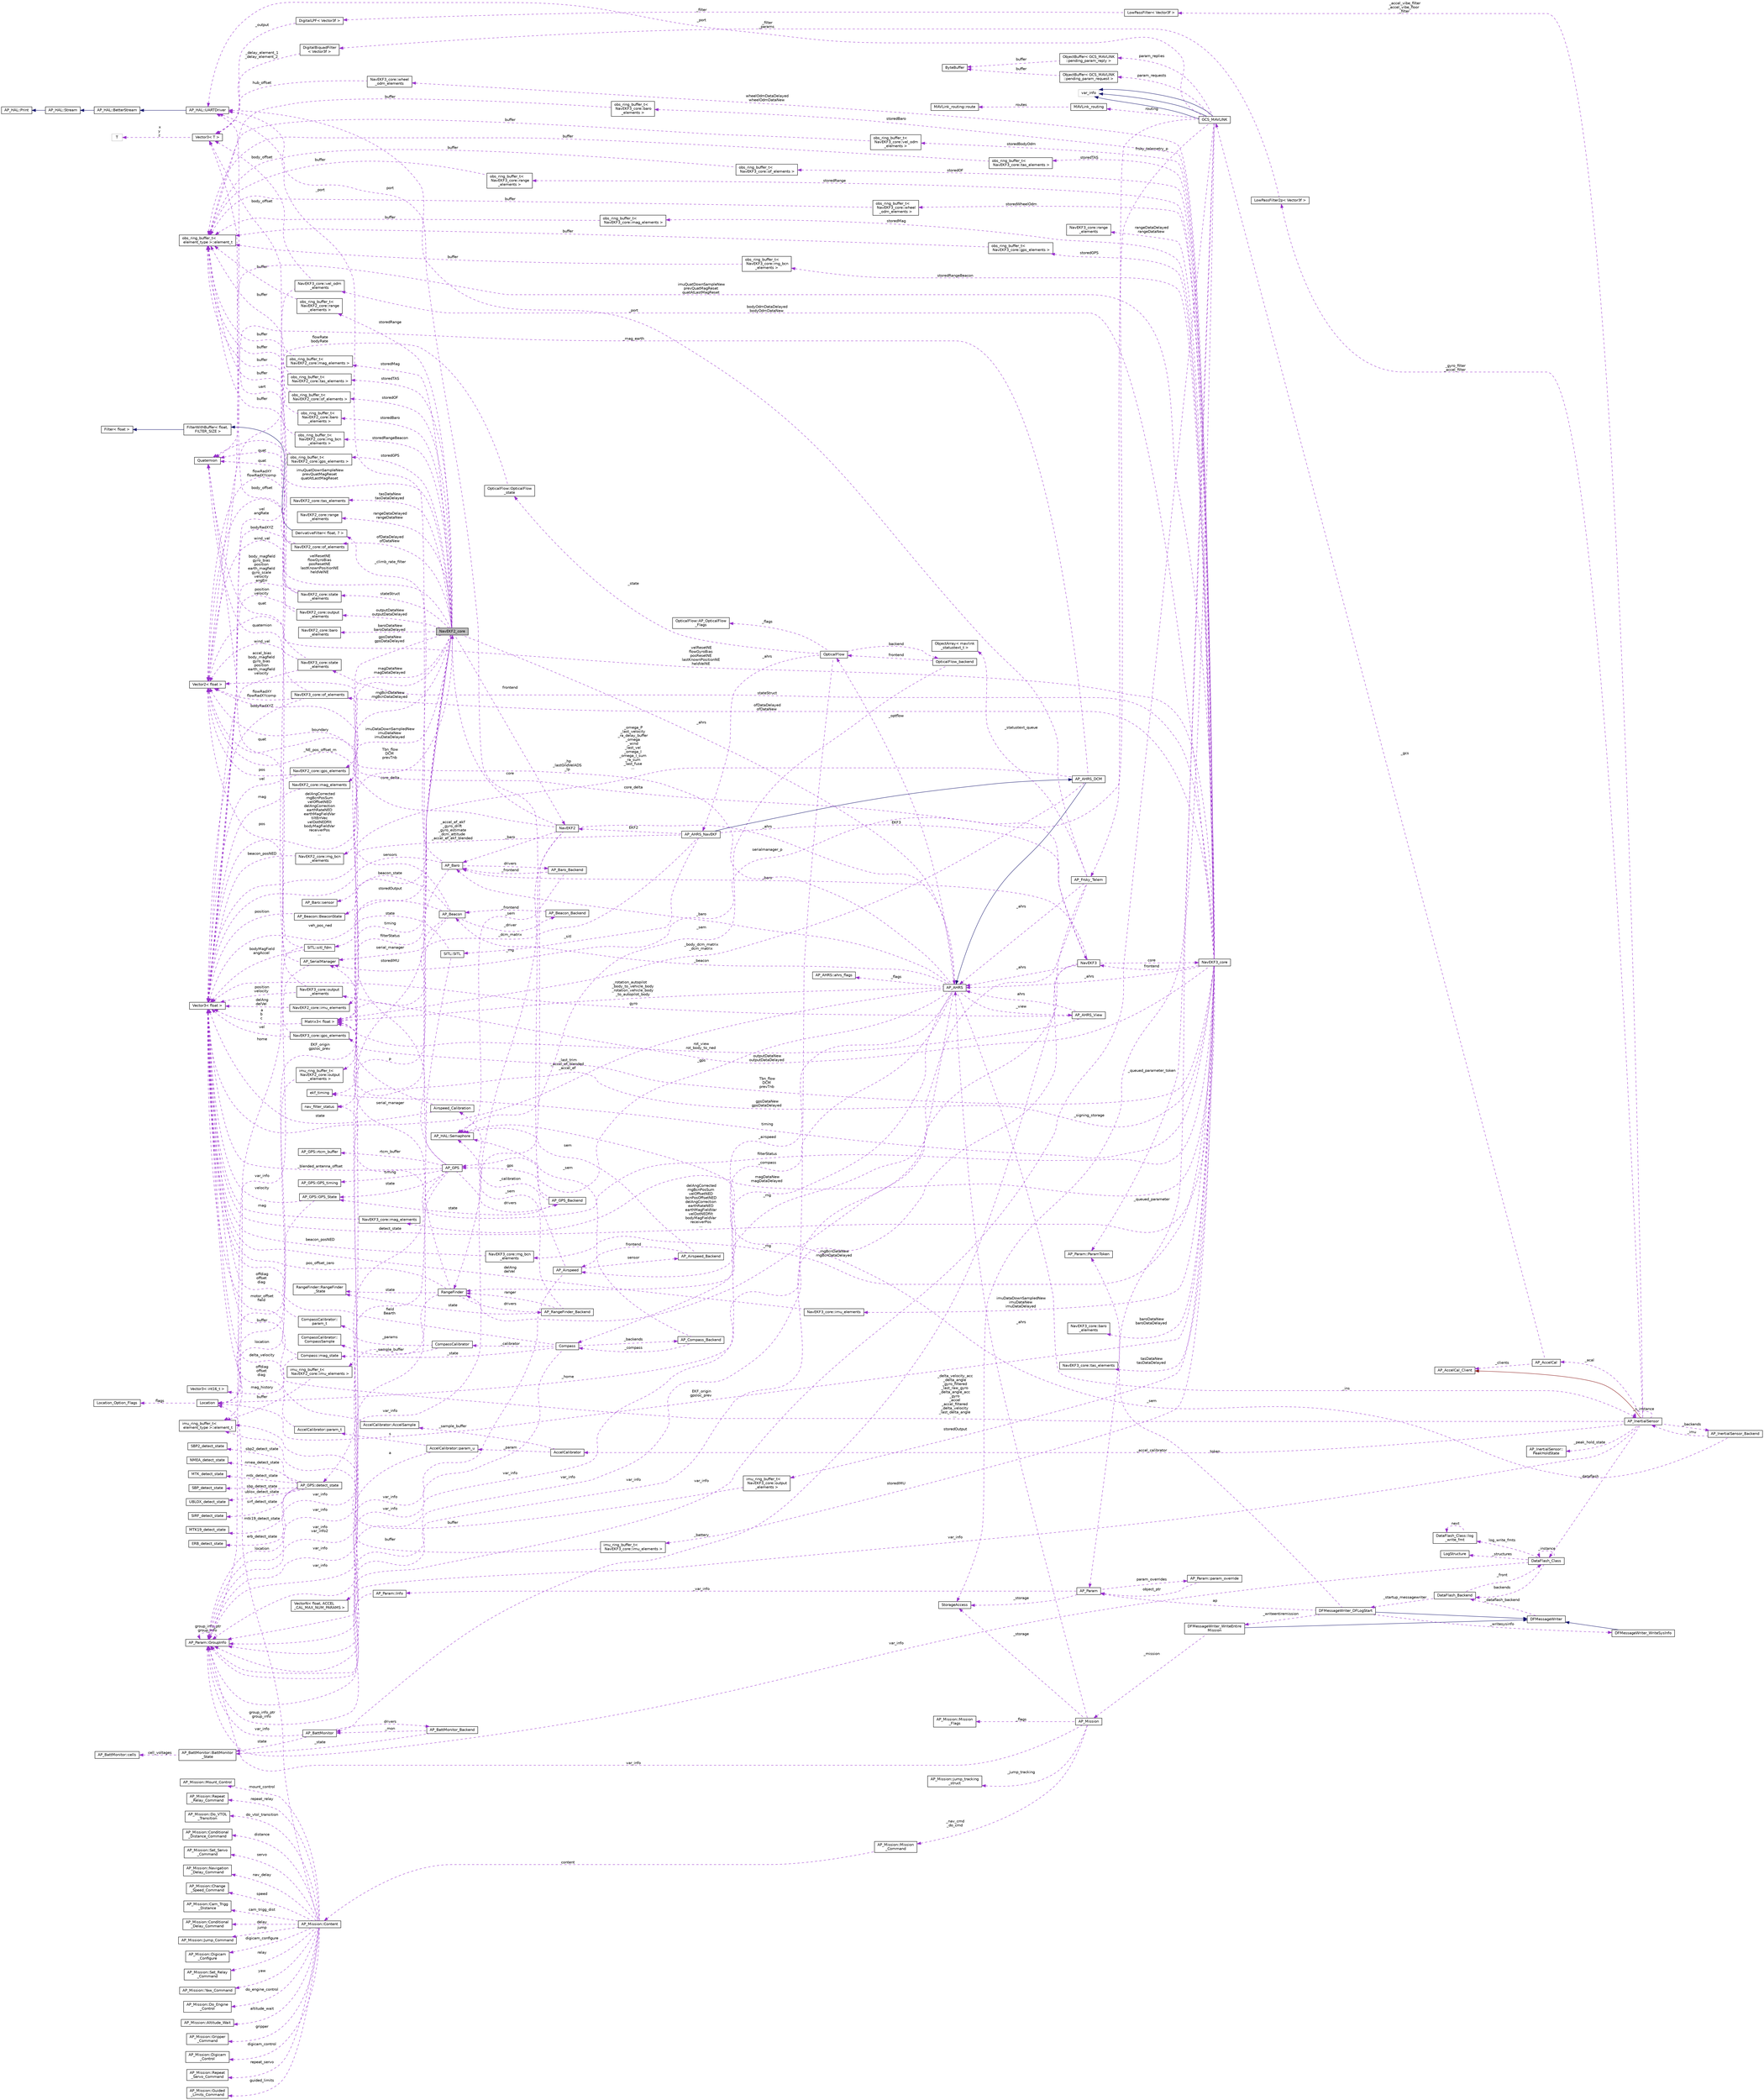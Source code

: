 digraph "NavEKF2_core"
{
 // INTERACTIVE_SVG=YES
  edge [fontname="Helvetica",fontsize="10",labelfontname="Helvetica",labelfontsize="10"];
  node [fontname="Helvetica",fontsize="10",shape=record];
  rankdir="LR";
  Node1 [label="NavEKF2_core",height=0.2,width=0.4,color="black", fillcolor="grey75", style="filled", fontcolor="black"];
  Node2 -> Node1 [dir="back",color="darkorchid3",fontsize="10",style="dashed",label=" magDataNew\nmagDataDelayed" ,fontname="Helvetica"];
  Node2 [label="NavEKF2_core::mag_elements",height=0.2,width=0.4,color="black", fillcolor="white", style="filled",URL="$structNavEKF2__core_1_1mag__elements.html"];
  Node3 -> Node2 [dir="back",color="darkorchid3",fontsize="10",style="dashed",label=" mag" ,fontname="Helvetica"];
  Node3 [label="Vector3\< float \>",height=0.2,width=0.4,color="black", fillcolor="white", style="filled",URL="$classVector3.html"];
  Node4 -> Node1 [dir="back",color="darkorchid3",fontsize="10",style="dashed",label=" Tbn_flow\nDCM\nprevTnb" ,fontname="Helvetica"];
  Node4 [label="Matrix3\< float \>",height=0.2,width=0.4,color="black", fillcolor="white", style="filled",URL="$classMatrix3.html"];
  Node3 -> Node4 [dir="back",color="darkorchid3",fontsize="10",style="dashed",label=" a\nb\nc" ,fontname="Helvetica"];
  Node5 -> Node1 [dir="back",color="darkorchid3",fontsize="10",style="dashed",label=" frontend" ,fontname="Helvetica"];
  Node5 [label="NavEKF2",height=0.2,width=0.4,color="black", fillcolor="white", style="filled",URL="$classNavEKF2.html"];
  Node6 -> Node5 [dir="back",color="darkorchid3",fontsize="10",style="dashed",label=" _baro" ,fontname="Helvetica"];
  Node6 [label="AP_Baro",height=0.2,width=0.4,color="black", fillcolor="white", style="filled",URL="$classAP__Baro.html"];
  Node7 -> Node6 [dir="back",color="darkorchid3",fontsize="10",style="dashed",label=" sensors" ,fontname="Helvetica"];
  Node7 [label="AP_Baro::sensor",height=0.2,width=0.4,color="black", fillcolor="white", style="filled",URL="$structAP__Baro_1_1sensor.html"];
  Node8 -> Node6 [dir="back",color="darkorchid3",fontsize="10",style="dashed",label=" _climb_rate_filter" ,fontname="Helvetica"];
  Node8 [label="DerivativeFilter\< float, 7 \>",height=0.2,width=0.4,color="black", fillcolor="white", style="filled",URL="$classDerivativeFilter.html"];
  Node9 -> Node8 [dir="back",color="midnightblue",fontsize="10",style="solid",fontname="Helvetica"];
  Node9 [label="FilterWithBuffer\< float,\l FILTER_SIZE \>",height=0.2,width=0.4,color="black", fillcolor="white", style="filled",URL="$classFilterWithBuffer.html"];
  Node10 -> Node9 [dir="back",color="midnightblue",fontsize="10",style="solid",fontname="Helvetica"];
  Node10 [label="Filter\< float \>",height=0.2,width=0.4,color="black", fillcolor="white", style="filled",URL="$classFilter.html"];
  Node11 -> Node6 [dir="back",color="darkorchid3",fontsize="10",style="dashed",label=" var_info" ,fontname="Helvetica"];
  Node11 [label="AP_Param::GroupInfo",height=0.2,width=0.4,color="black", fillcolor="white", style="filled",URL="$structAP__Param_1_1GroupInfo.html"];
  Node11 -> Node11 [dir="back",color="darkorchid3",fontsize="10",style="dashed",label=" group_info_ptr\ngroup_info" ,fontname="Helvetica"];
  Node12 -> Node6 [dir="back",color="darkorchid3",fontsize="10",style="dashed",label=" drivers" ,fontname="Helvetica"];
  Node12 [label="AP_Baro_Backend",height=0.2,width=0.4,color="black", fillcolor="white", style="filled",URL="$classAP__Baro__Backend.html"];
  Node6 -> Node12 [dir="back",color="darkorchid3",fontsize="10",style="dashed",label=" _frontend" ,fontname="Helvetica"];
  Node13 -> Node12 [dir="back",color="darkorchid3",fontsize="10",style="dashed",label=" _sem" ,fontname="Helvetica"];
  Node13 [label="AP_HAL::Semaphore",height=0.2,width=0.4,color="black", fillcolor="white", style="filled",URL="$classAP__HAL_1_1Semaphore.html"];
  Node11 -> Node5 [dir="back",color="darkorchid3",fontsize="10",style="dashed",label=" var_info" ,fontname="Helvetica"];
  Node14 -> Node5 [dir="back",color="darkorchid3",fontsize="10",style="dashed",label=" core_delta" ,fontname="Helvetica"];
  Node14 [label="Vector2\< float \>",height=0.2,width=0.4,color="black", fillcolor="white", style="filled",URL="$structVector2.html"];
  Node15 -> Node5 [dir="back",color="darkorchid3",fontsize="10",style="dashed",label=" _rng" ,fontname="Helvetica"];
  Node15 [label="RangeFinder",height=0.2,width=0.4,color="black", fillcolor="white", style="filled",URL="$classRangeFinder.html"];
  Node16 -> Node15 [dir="back",color="darkorchid3",fontsize="10",style="dashed",label=" serial_manager" ,fontname="Helvetica"];
  Node16 [label="AP_SerialManager",height=0.2,width=0.4,color="black", fillcolor="white", style="filled",URL="$classAP__SerialManager.html"];
  Node17 -> Node16 [dir="back",color="darkorchid3",fontsize="10",style="dashed",label=" uart" ,fontname="Helvetica"];
  Node17 [label="AP_HAL::UARTDriver",height=0.2,width=0.4,color="black", fillcolor="white", style="filled",URL="$classAP__HAL_1_1UARTDriver.html"];
  Node18 -> Node17 [dir="back",color="midnightblue",fontsize="10",style="solid",fontname="Helvetica"];
  Node18 [label="AP_HAL::BetterStream",height=0.2,width=0.4,color="black", fillcolor="white", style="filled",URL="$classAP__HAL_1_1BetterStream.html"];
  Node19 -> Node18 [dir="back",color="midnightblue",fontsize="10",style="solid",fontname="Helvetica"];
  Node19 [label="AP_HAL::Stream",height=0.2,width=0.4,color="black", fillcolor="white", style="filled",URL="$classAP__HAL_1_1Stream.html"];
  Node20 -> Node19 [dir="back",color="midnightblue",fontsize="10",style="solid",fontname="Helvetica"];
  Node20 [label="AP_HAL::Print",height=0.2,width=0.4,color="black", fillcolor="white", style="filled",URL="$classAP__HAL_1_1Print.html"];
  Node11 -> Node16 [dir="back",color="darkorchid3",fontsize="10",style="dashed",label=" var_info" ,fontname="Helvetica"];
  Node21 -> Node15 [dir="back",color="darkorchid3",fontsize="10",style="dashed",label=" state" ,fontname="Helvetica"];
  Node21 [label="RangeFinder::RangeFinder\l_State",height=0.2,width=0.4,color="black", fillcolor="white", style="filled",URL="$structRangeFinder_1_1RangeFinder__State.html"];
  Node11 -> Node15 [dir="back",color="darkorchid3",fontsize="10",style="dashed",label=" var_info" ,fontname="Helvetica"];
  Node3 -> Node15 [dir="back",color="darkorchid3",fontsize="10",style="dashed",label=" pos_offset_zero" ,fontname="Helvetica"];
  Node22 -> Node15 [dir="back",color="darkorchid3",fontsize="10",style="dashed",label=" drivers" ,fontname="Helvetica"];
  Node22 [label="AP_RangeFinder_Backend",height=0.2,width=0.4,color="black", fillcolor="white", style="filled",URL="$classAP__RangeFinder__Backend.html"];
  Node21 -> Node22 [dir="back",color="darkorchid3",fontsize="10",style="dashed",label=" state" ,fontname="Helvetica"];
  Node13 -> Node22 [dir="back",color="darkorchid3",fontsize="10",style="dashed",label=" _sem" ,fontname="Helvetica"];
  Node15 -> Node22 [dir="back",color="darkorchid3",fontsize="10",style="dashed",label=" ranger" ,fontname="Helvetica"];
  Node23 -> Node5 [dir="back",color="darkorchid3",fontsize="10",style="dashed",label=" _ahrs" ,fontname="Helvetica"];
  Node23 [label="AP_AHRS",height=0.2,width=0.4,color="black", fillcolor="white", style="filled",URL="$classAP__AHRS.html"];
  Node4 -> Node23 [dir="back",color="darkorchid3",fontsize="10",style="dashed",label=" _rotation_autopilot\l_body_to_vehicle_body\n_rotation_vehicle_body\l_to_autopilot_body" ,fontname="Helvetica"];
  Node24 -> Node23 [dir="back",color="darkorchid3",fontsize="10",style="dashed",label=" _flags" ,fontname="Helvetica"];
  Node24 [label="AP_AHRS::ahrs_flags",height=0.2,width=0.4,color="black", fillcolor="white", style="filled",URL="$structAP__AHRS_1_1ahrs__flags.html"];
  Node6 -> Node23 [dir="back",color="darkorchid3",fontsize="10",style="dashed",label=" _baro" ,fontname="Helvetica"];
  Node25 -> Node23 [dir="back",color="darkorchid3",fontsize="10",style="dashed",label=" _optflow" ,fontname="Helvetica"];
  Node25 [label="OpticalFlow",height=0.2,width=0.4,color="black", fillcolor="white", style="filled",URL="$classOpticalFlow.html"];
  Node26 -> Node25 [dir="back",color="darkorchid3",fontsize="10",style="dashed",label=" _ahrs" ,fontname="Helvetica"];
  Node26 [label="AP_AHRS_NavEKF",height=0.2,width=0.4,color="black", fillcolor="white", style="filled",URL="$classAP__AHRS__NavEKF.html"];
  Node27 -> Node26 [dir="back",color="midnightblue",fontsize="10",style="solid",fontname="Helvetica"];
  Node27 [label="AP_AHRS_DCM",height=0.2,width=0.4,color="black", fillcolor="white", style="filled",URL="$classAP__AHRS__DCM.html"];
  Node23 -> Node27 [dir="back",color="midnightblue",fontsize="10",style="solid",fontname="Helvetica"];
  Node4 -> Node27 [dir="back",color="darkorchid3",fontsize="10",style="dashed",label=" _body_dcm_matrix\n_dcm_matrix" ,fontname="Helvetica"];
  Node3 -> Node27 [dir="back",color="darkorchid3",fontsize="10",style="dashed",label=" _omega_P\n_last_velocity\n_ra_delay_buffer\n_omega\n_wind\n_last_vel\n_omega_I\n_omega_I_sum\n_ra_sum\n_last_fuse\n..." ,fontname="Helvetica"];
  Node14 -> Node27 [dir="back",color="darkorchid3",fontsize="10",style="dashed",label=" _mag_earth" ,fontname="Helvetica"];
  Node4 -> Node26 [dir="back",color="darkorchid3",fontsize="10",style="dashed",label=" _dcm_matrix" ,fontname="Helvetica"];
  Node5 -> Node26 [dir="back",color="darkorchid3",fontsize="10",style="dashed",label=" EKF2" ,fontname="Helvetica"];
  Node28 -> Node26 [dir="back",color="darkorchid3",fontsize="10",style="dashed",label=" EKF3" ,fontname="Helvetica"];
  Node28 [label="NavEKF3",height=0.2,width=0.4,color="black", fillcolor="white", style="filled",URL="$classNavEKF3.html"];
  Node29 -> Node28 [dir="back",color="darkorchid3",fontsize="10",style="dashed",label=" core" ,fontname="Helvetica"];
  Node29 [label="NavEKF3_core",height=0.2,width=0.4,color="black", fillcolor="white", style="filled",URL="$classNavEKF3__core.html"];
  Node30 -> Node29 [dir="back",color="darkorchid3",fontsize="10",style="dashed",label=" storedMag" ,fontname="Helvetica"];
  Node30 [label="obs_ring_buffer_t\<\l NavEKF3_core::mag_elements \>",height=0.2,width=0.4,color="black", fillcolor="white", style="filled",URL="$classobs__ring__buffer__t.html"];
  Node31 -> Node30 [dir="back",color="darkorchid3",fontsize="10",style="dashed",label=" buffer" ,fontname="Helvetica"];
  Node31 [label="obs_ring_buffer_t\<\l element_type \>::element_t",height=0.2,width=0.4,color="black", fillcolor="white", style="filled",URL="$structobs__ring__buffer__t_1_1element__t.html"];
  Node32 -> Node29 [dir="back",color="darkorchid3",fontsize="10",style="dashed",label=" outputDataNew\noutputDataDelayed" ,fontname="Helvetica"];
  Node32 [label="NavEKF3_core::output\l_elements",height=0.2,width=0.4,color="black", fillcolor="white", style="filled",URL="$structNavEKF3__core_1_1output__elements.html"];
  Node33 -> Node32 [dir="back",color="darkorchid3",fontsize="10",style="dashed",label=" quat" ,fontname="Helvetica"];
  Node33 [label="Quaternion",height=0.2,width=0.4,color="black", fillcolor="white", style="filled",URL="$classQuaternion.html"];
  Node3 -> Node32 [dir="back",color="darkorchid3",fontsize="10",style="dashed",label=" position\nvelocity" ,fontname="Helvetica"];
  Node34 -> Node29 [dir="back",color="darkorchid3",fontsize="10",style="dashed",label=" gpsDataNew\ngpsDataDelayed" ,fontname="Helvetica"];
  Node34 [label="NavEKF3_core::gps_elements",height=0.2,width=0.4,color="black", fillcolor="white", style="filled",URL="$structNavEKF3__core_1_1gps__elements.html"];
  Node3 -> Node34 [dir="back",color="darkorchid3",fontsize="10",style="dashed",label=" vel" ,fontname="Helvetica"];
  Node14 -> Node34 [dir="back",color="darkorchid3",fontsize="10",style="dashed",label=" pos" ,fontname="Helvetica"];
  Node4 -> Node29 [dir="back",color="darkorchid3",fontsize="10",style="dashed",label=" Tbn_flow\nDCM\nprevTnb" ,fontname="Helvetica"];
  Node28 -> Node29 [dir="back",color="darkorchid3",fontsize="10",style="dashed",label=" frontend" ,fontname="Helvetica"];
  Node35 -> Node29 [dir="back",color="darkorchid3",fontsize="10",style="dashed",label=" storedOF" ,fontname="Helvetica"];
  Node35 [label="obs_ring_buffer_t\<\l NavEKF3_core::of_elements \>",height=0.2,width=0.4,color="black", fillcolor="white", style="filled",URL="$classobs__ring__buffer__t.html"];
  Node31 -> Node35 [dir="back",color="darkorchid3",fontsize="10",style="dashed",label=" buffer" ,fontname="Helvetica"];
  Node36 -> Node29 [dir="back",color="darkorchid3",fontsize="10",style="dashed",label=" timing" ,fontname="Helvetica"];
  Node36 [label="ekf_timing",height=0.2,width=0.4,color="black", fillcolor="white", style="filled",URL="$structekf__timing.html"];
  Node37 -> Node29 [dir="back",color="darkorchid3",fontsize="10",style="dashed",label=" wheelOdmDataDelayed\nwheelOdmDataNew" ,fontname="Helvetica"];
  Node37 [label="NavEKF3_core::wheel\l_odm_elements",height=0.2,width=0.4,color="black", fillcolor="white", style="filled",URL="$structNavEKF3__core_1_1wheel__odm__elements.html"];
  Node38 -> Node37 [dir="back",color="darkorchid3",fontsize="10",style="dashed",label=" hub_offset" ,fontname="Helvetica"];
  Node38 [label="Vector3\< T \>",height=0.2,width=0.4,color="black", fillcolor="white", style="filled",URL="$classVector3.html"];
  Node39 -> Node38 [dir="back",color="darkorchid3",fontsize="10",style="dashed",label=" x\ny\nz" ,fontname="Helvetica"];
  Node39 [label="T",height=0.2,width=0.4,color="grey75", fillcolor="white", style="filled"];
  Node40 -> Node29 [dir="back",color="darkorchid3",fontsize="10",style="dashed",label=" bodyOdmDataDelayed\nbodyOdmDataNew" ,fontname="Helvetica"];
  Node40 [label="NavEKF3_core::vel_odm\l_elements",height=0.2,width=0.4,color="black", fillcolor="white", style="filled",URL="$structNavEKF3__core_1_1vel__odm__elements.html"];
  Node3 -> Node40 [dir="back",color="darkorchid3",fontsize="10",style="dashed",label=" vel\nangRate" ,fontname="Helvetica"];
  Node38 -> Node40 [dir="back",color="darkorchid3",fontsize="10",style="dashed",label=" body_offset" ,fontname="Helvetica"];
  Node33 -> Node29 [dir="back",color="darkorchid3",fontsize="10",style="dashed",label=" imuQuatDownSampleNew\nprevQuatMagReset\nquatAtLastMagReset" ,fontname="Helvetica"];
  Node41 -> Node29 [dir="back",color="darkorchid3",fontsize="10",style="dashed",label=" storedWheelOdm" ,fontname="Helvetica"];
  Node41 [label="obs_ring_buffer_t\<\l NavEKF3_core::wheel\l_odm_elements \>",height=0.2,width=0.4,color="black", fillcolor="white", style="filled",URL="$classobs__ring__buffer__t.html"];
  Node31 -> Node41 [dir="back",color="darkorchid3",fontsize="10",style="dashed",label=" buffer" ,fontname="Helvetica"];
  Node3 -> Node29 [dir="back",color="darkorchid3",fontsize="10",style="dashed",label=" delAngCorrected\nrngBcnPosSum\nvelOffsetNED\nbcnPosOffsetNED\ndelAngCorrection\nearthRateNED\nearthMagFieldVar\nvelDotNEDfilt\nbodyMagFieldVar\nreceiverPos\n..." ,fontname="Helvetica"];
  Node42 -> Node29 [dir="back",color="darkorchid3",fontsize="10",style="dashed",label=" filterStatus" ,fontname="Helvetica"];
  Node42 [label="nav_filter_status",height=0.2,width=0.4,color="black", fillcolor="white", style="filled",URL="$unionnav__filter__status.html"];
  Node43 -> Node29 [dir="back",color="darkorchid3",fontsize="10",style="dashed",label=" magDataNew\nmagDataDelayed" ,fontname="Helvetica"];
  Node43 [label="NavEKF3_core::mag_elements",height=0.2,width=0.4,color="black", fillcolor="white", style="filled",URL="$structNavEKF3__core_1_1mag__elements.html"];
  Node3 -> Node43 [dir="back",color="darkorchid3",fontsize="10",style="dashed",label=" mag" ,fontname="Helvetica"];
  Node14 -> Node29 [dir="back",color="darkorchid3",fontsize="10",style="dashed",label=" velResetNE\nflowGyroBias\nposResetNE\nlastKnownPositionNE\nheldVelNE" ,fontname="Helvetica"];
  Node44 -> Node29 [dir="back",color="darkorchid3",fontsize="10",style="dashed",label=" storedGPS" ,fontname="Helvetica"];
  Node44 [label="obs_ring_buffer_t\<\l NavEKF3_core::gps_elements \>",height=0.2,width=0.4,color="black", fillcolor="white", style="filled",URL="$classobs__ring__buffer__t.html"];
  Node31 -> Node44 [dir="back",color="darkorchid3",fontsize="10",style="dashed",label=" buffer" ,fontname="Helvetica"];
  Node45 -> Node29 [dir="back",color="darkorchid3",fontsize="10",style="dashed",label=" stateStruct" ,fontname="Helvetica"];
  Node45 [label="NavEKF3_core::state\l_elements",height=0.2,width=0.4,color="black", fillcolor="white", style="filled",URL="$structNavEKF3__core_1_1state__elements.html"];
  Node33 -> Node45 [dir="back",color="darkorchid3",fontsize="10",style="dashed",label=" quat" ,fontname="Helvetica"];
  Node3 -> Node45 [dir="back",color="darkorchid3",fontsize="10",style="dashed",label=" accel_bias\nbody_magfield\ngyro_bias\nposition\nearth_magfield\nvelocity" ,fontname="Helvetica"];
  Node14 -> Node45 [dir="back",color="darkorchid3",fontsize="10",style="dashed",label=" wind_vel" ,fontname="Helvetica"];
  Node46 -> Node29 [dir="back",color="darkorchid3",fontsize="10",style="dashed",label=" storedRange" ,fontname="Helvetica"];
  Node46 [label="obs_ring_buffer_t\<\l NavEKF3_core::range\l_elements \>",height=0.2,width=0.4,color="black", fillcolor="white", style="filled",URL="$classobs__ring__buffer__t.html"];
  Node31 -> Node46 [dir="back",color="darkorchid3",fontsize="10",style="dashed",label=" buffer" ,fontname="Helvetica"];
  Node47 -> Node29 [dir="back",color="darkorchid3",fontsize="10",style="dashed",label=" rngBcnDataNew\nrngBcnDataDelayed" ,fontname="Helvetica"];
  Node47 [label="NavEKF3_core::rng_bcn\l_elements",height=0.2,width=0.4,color="black", fillcolor="white", style="filled",URL="$structNavEKF3__core_1_1rng__bcn__elements.html"];
  Node3 -> Node47 [dir="back",color="darkorchid3",fontsize="10",style="dashed",label=" beacon_posNED" ,fontname="Helvetica"];
  Node48 -> Node29 [dir="back",color="darkorchid3",fontsize="10",style="dashed",label=" baroDataNew\nbaroDataDelayed" ,fontname="Helvetica"];
  Node48 [label="NavEKF3_core::baro\l_elements",height=0.2,width=0.4,color="black", fillcolor="white", style="filled",URL="$structNavEKF3__core_1_1baro__elements.html"];
  Node23 -> Node29 [dir="back",color="darkorchid3",fontsize="10",style="dashed",label=" _ahrs" ,fontname="Helvetica"];
  Node49 -> Node29 [dir="back",color="darkorchid3",fontsize="10",style="dashed",label=" storedBaro" ,fontname="Helvetica"];
  Node49 [label="obs_ring_buffer_t\<\l NavEKF3_core::baro\l_elements \>",height=0.2,width=0.4,color="black", fillcolor="white", style="filled",URL="$classobs__ring__buffer__t.html"];
  Node31 -> Node49 [dir="back",color="darkorchid3",fontsize="10",style="dashed",label=" buffer" ,fontname="Helvetica"];
  Node50 -> Node29 [dir="back",color="darkorchid3",fontsize="10",style="dashed",label=" EKF_origin\ngpsloc_prev" ,fontname="Helvetica"];
  Node50 [label="Location",height=0.2,width=0.4,color="black", fillcolor="white", style="filled",URL="$structLocation.html"];
  Node51 -> Node50 [dir="back",color="darkorchid3",fontsize="10",style="dashed",label=" flags" ,fontname="Helvetica"];
  Node51 [label="Location_Option_Flags",height=0.2,width=0.4,color="black", fillcolor="white", style="filled",URL="$structLocation__Option__Flags.html"];
  Node52 -> Node29 [dir="back",color="darkorchid3",fontsize="10",style="dashed",label=" tasDataNew\ntasDataDelayed" ,fontname="Helvetica"];
  Node52 [label="NavEKF3_core::tas_elements",height=0.2,width=0.4,color="black", fillcolor="white", style="filled",URL="$structNavEKF3__core_1_1tas__elements.html"];
  Node53 -> Node29 [dir="back",color="darkorchid3",fontsize="10",style="dashed",label=" storedIMU" ,fontname="Helvetica"];
  Node53 [label="imu_ring_buffer_t\<\l NavEKF3_core::imu_elements \>",height=0.2,width=0.4,color="black", fillcolor="white", style="filled",URL="$classimu__ring__buffer__t.html"];
  Node54 -> Node53 [dir="back",color="darkorchid3",fontsize="10",style="dashed",label=" buffer" ,fontname="Helvetica"];
  Node54 [label="imu_ring_buffer_t\<\l element_type \>::element_t",height=0.2,width=0.4,color="black", fillcolor="white", style="filled",URL="$structimu__ring__buffer__t_1_1element__t.html"];
  Node55 -> Node29 [dir="back",color="darkorchid3",fontsize="10",style="dashed",label=" storedRangeBeacon" ,fontname="Helvetica"];
  Node55 [label="obs_ring_buffer_t\<\l NavEKF3_core::rng_bcn\l_elements \>",height=0.2,width=0.4,color="black", fillcolor="white", style="filled",URL="$classobs__ring__buffer__t.html"];
  Node31 -> Node55 [dir="back",color="darkorchid3",fontsize="10",style="dashed",label=" buffer" ,fontname="Helvetica"];
  Node56 -> Node29 [dir="back",color="darkorchid3",fontsize="10",style="dashed",label=" storedBodyOdm" ,fontname="Helvetica"];
  Node56 [label="obs_ring_buffer_t\<\l NavEKF3_core::vel_odm\l_elements \>",height=0.2,width=0.4,color="black", fillcolor="white", style="filled",URL="$classobs__ring__buffer__t.html"];
  Node31 -> Node56 [dir="back",color="darkorchid3",fontsize="10",style="dashed",label=" buffer" ,fontname="Helvetica"];
  Node57 -> Node29 [dir="back",color="darkorchid3",fontsize="10",style="dashed",label=" ofDataDelayed\nofDataNew" ,fontname="Helvetica"];
  Node57 [label="NavEKF3_core::of_elements",height=0.2,width=0.4,color="black", fillcolor="white", style="filled",URL="$structNavEKF3__core_1_1of__elements.html"];
  Node3 -> Node57 [dir="back",color="darkorchid3",fontsize="10",style="dashed",label=" bodyRadXYZ" ,fontname="Helvetica"];
  Node38 -> Node57 [dir="back",color="darkorchid3",fontsize="10",style="dashed",label=" body_offset" ,fontname="Helvetica"];
  Node14 -> Node57 [dir="back",color="darkorchid3",fontsize="10",style="dashed",label=" flowRadXY\nflowRadXYcomp" ,fontname="Helvetica"];
  Node58 -> Node29 [dir="back",color="darkorchid3",fontsize="10",style="dashed",label=" rangeDataDelayed\nrangeDataNew" ,fontname="Helvetica"];
  Node58 [label="NavEKF3_core::range\l_elements",height=0.2,width=0.4,color="black", fillcolor="white", style="filled",URL="$structNavEKF3__core_1_1range__elements.html"];
  Node59 -> Node29 [dir="back",color="darkorchid3",fontsize="10",style="dashed",label=" imuDataDownSampledNew\nimuDataNew\nimuDataDelayed" ,fontname="Helvetica"];
  Node59 [label="NavEKF3_core::imu_elements",height=0.2,width=0.4,color="black", fillcolor="white", style="filled",URL="$structNavEKF3__core_1_1imu__elements.html"];
  Node3 -> Node59 [dir="back",color="darkorchid3",fontsize="10",style="dashed",label=" delAng\ndelVel" ,fontname="Helvetica"];
  Node60 -> Node29 [dir="back",color="darkorchid3",fontsize="10",style="dashed",label=" storedOutput" ,fontname="Helvetica"];
  Node60 [label="imu_ring_buffer_t\<\l NavEKF3_core::output\l_elements \>",height=0.2,width=0.4,color="black", fillcolor="white", style="filled",URL="$classimu__ring__buffer__t.html"];
  Node54 -> Node60 [dir="back",color="darkorchid3",fontsize="10",style="dashed",label=" buffer" ,fontname="Helvetica"];
  Node61 -> Node29 [dir="back",color="darkorchid3",fontsize="10",style="dashed",label=" storedTAS" ,fontname="Helvetica"];
  Node61 [label="obs_ring_buffer_t\<\l NavEKF3_core::tas_elements \>",height=0.2,width=0.4,color="black", fillcolor="white", style="filled",URL="$classobs__ring__buffer__t.html"];
  Node31 -> Node61 [dir="back",color="darkorchid3",fontsize="10",style="dashed",label=" buffer" ,fontname="Helvetica"];
  Node6 -> Node28 [dir="back",color="darkorchid3",fontsize="10",style="dashed",label=" _baro" ,fontname="Helvetica"];
  Node11 -> Node28 [dir="back",color="darkorchid3",fontsize="10",style="dashed",label=" var_info" ,fontname="Helvetica"];
  Node14 -> Node28 [dir="back",color="darkorchid3",fontsize="10",style="dashed",label=" core_delta" ,fontname="Helvetica"];
  Node15 -> Node28 [dir="back",color="darkorchid3",fontsize="10",style="dashed",label=" _rng" ,fontname="Helvetica"];
  Node23 -> Node28 [dir="back",color="darkorchid3",fontsize="10",style="dashed",label=" _ahrs" ,fontname="Helvetica"];
  Node62 -> Node26 [dir="back",color="darkorchid3",fontsize="10",style="dashed",label=" _sitl" ,fontname="Helvetica"];
  Node62 [label="SITL::SITL",height=0.2,width=0.4,color="black", fillcolor="white", style="filled",URL="$classSITL_1_1SITL.html"];
  Node11 -> Node62 [dir="back",color="darkorchid3",fontsize="10",style="dashed",label=" var_info\nvar_info2" ,fontname="Helvetica"];
  Node63 -> Node62 [dir="back",color="darkorchid3",fontsize="10",style="dashed",label=" state" ,fontname="Helvetica"];
  Node63 [label="SITL::sitl_fdm",height=0.2,width=0.4,color="black", fillcolor="white", style="filled",URL="$structSITL_1_1sitl__fdm.html"];
  Node33 -> Node63 [dir="back",color="darkorchid3",fontsize="10",style="dashed",label=" quaternion" ,fontname="Helvetica"];
  Node3 -> Node63 [dir="back",color="darkorchid3",fontsize="10",style="dashed",label=" bodyMagField\nangAccel" ,fontname="Helvetica"];
  Node50 -> Node63 [dir="back",color="darkorchid3",fontsize="10",style="dashed",label=" home" ,fontname="Helvetica"];
  Node3 -> Node26 [dir="back",color="darkorchid3",fontsize="10",style="dashed",label=" _accel_ef_ekf\n_gyro_drift\n_gyro_estimate\n_dcm_attitude\n_accel_ef_ekf_blended" ,fontname="Helvetica"];
  Node11 -> Node25 [dir="back",color="darkorchid3",fontsize="10",style="dashed",label=" var_info" ,fontname="Helvetica"];
  Node64 -> Node25 [dir="back",color="darkorchid3",fontsize="10",style="dashed",label=" _state" ,fontname="Helvetica"];
  Node64 [label="OpticalFlow::OpticalFlow\l_state",height=0.2,width=0.4,color="black", fillcolor="white", style="filled",URL="$structOpticalFlow_1_1OpticalFlow__state.html"];
  Node14 -> Node64 [dir="back",color="darkorchid3",fontsize="10",style="dashed",label=" flowRate\nbodyRate" ,fontname="Helvetica"];
  Node65 -> Node25 [dir="back",color="darkorchid3",fontsize="10",style="dashed",label=" backend" ,fontname="Helvetica"];
  Node65 [label="OpticalFlow_backend",height=0.2,width=0.4,color="black", fillcolor="white", style="filled",URL="$classOpticalFlow__backend.html"];
  Node25 -> Node65 [dir="back",color="darkorchid3",fontsize="10",style="dashed",label=" frontend" ,fontname="Helvetica"];
  Node13 -> Node65 [dir="back",color="darkorchid3",fontsize="10",style="dashed",label=" _sem" ,fontname="Helvetica"];
  Node66 -> Node25 [dir="back",color="darkorchid3",fontsize="10",style="dashed",label=" _flags" ,fontname="Helvetica"];
  Node66 [label="OpticalFlow::AP_OpticalFlow\l_Flags",height=0.2,width=0.4,color="black", fillcolor="white", style="filled",URL="$structOpticalFlow_1_1AP__OpticalFlow__Flags.html"];
  Node11 -> Node23 [dir="back",color="darkorchid3",fontsize="10",style="dashed",label=" var_info" ,fontname="Helvetica"];
  Node67 -> Node23 [dir="back",color="darkorchid3",fontsize="10",style="dashed",label=" _view" ,fontname="Helvetica"];
  Node67 [label="AP_AHRS_View",height=0.2,width=0.4,color="black", fillcolor="white", style="filled",URL="$classAP__AHRS__View.html"];
  Node4 -> Node67 [dir="back",color="darkorchid3",fontsize="10",style="dashed",label=" rot_view\nrot_body_to_ned" ,fontname="Helvetica"];
  Node3 -> Node67 [dir="back",color="darkorchid3",fontsize="10",style="dashed",label=" gyro" ,fontname="Helvetica"];
  Node23 -> Node67 [dir="back",color="darkorchid3",fontsize="10",style="dashed",label=" ahrs" ,fontname="Helvetica"];
  Node3 -> Node23 [dir="back",color="darkorchid3",fontsize="10",style="dashed",label=" _last_trim\n_accel_ef_blended\n_accel_ef" ,fontname="Helvetica"];
  Node68 -> Node23 [dir="back",color="darkorchid3",fontsize="10",style="dashed",label=" _ins" ,fontname="Helvetica"];
  Node68 [label="AP_InertialSensor",height=0.2,width=0.4,color="black", fillcolor="white", style="filled",URL="$classAP__InertialSensor.html"];
  Node69 -> Node68 [dir="back",color="firebrick4",fontsize="10",style="solid",fontname="Helvetica"];
  Node69 [label="AP_AccelCal_Client",height=0.2,width=0.4,color="black", fillcolor="white", style="filled",URL="$classAP__AccelCal__Client.html"];
  Node70 -> Node68 [dir="back",color="darkorchid3",fontsize="10",style="dashed",label=" _peak_hold_state" ,fontname="Helvetica"];
  Node70 [label="AP_InertialSensor::\lPeakHoldState",height=0.2,width=0.4,color="black", fillcolor="white", style="filled",URL="$structAP__InertialSensor_1_1PeakHoldState.html"];
  Node71 -> Node68 [dir="back",color="darkorchid3",fontsize="10",style="dashed",label=" _accel_vibe_filter\n_accel_vibe_floor\l_filter" ,fontname="Helvetica"];
  Node71 [label="LowPassFilter\< Vector3f \>",height=0.2,width=0.4,color="black", fillcolor="white", style="filled",URL="$classLowPassFilter.html"];
  Node72 -> Node71 [dir="back",color="darkorchid3",fontsize="10",style="dashed",label=" _filter" ,fontname="Helvetica"];
  Node72 [label="DigitalLPF\< Vector3f \>",height=0.2,width=0.4,color="black", fillcolor="white", style="filled",URL="$classDigitalLPF.html"];
  Node38 -> Node72 [dir="back",color="darkorchid3",fontsize="10",style="dashed",label=" _output" ,fontname="Helvetica"];
  Node73 -> Node68 [dir="back",color="darkorchid3",fontsize="10",style="dashed",label=" _backends" ,fontname="Helvetica"];
  Node73 [label="AP_InertialSensor_Backend",height=0.2,width=0.4,color="black", fillcolor="white", style="filled",URL="$classAP__InertialSensor__Backend.html"];
  Node13 -> Node73 [dir="back",color="darkorchid3",fontsize="10",style="dashed",label=" _sem" ,fontname="Helvetica"];
  Node68 -> Node73 [dir="back",color="darkorchid3",fontsize="10",style="dashed",label=" _imu" ,fontname="Helvetica"];
  Node74 -> Node68 [dir="back",color="darkorchid3",fontsize="10",style="dashed",label=" _gyro_filter\n_accel_filter" ,fontname="Helvetica"];
  Node74 [label="LowPassFilter2p\< Vector3f \>",height=0.2,width=0.4,color="black", fillcolor="white", style="filled",URL="$classLowPassFilter2p.html"];
  Node75 -> Node74 [dir="back",color="darkorchid3",fontsize="10",style="dashed",label=" _filter\n_params" ,fontname="Helvetica"];
  Node75 [label="DigitalBiquadFilter\l\< Vector3f \>",height=0.2,width=0.4,color="black", fillcolor="white", style="filled",URL="$classDigitalBiquadFilter.html"];
  Node38 -> Node75 [dir="back",color="darkorchid3",fontsize="10",style="dashed",label=" _delay_element_1\n_delay_element_2" ,fontname="Helvetica"];
  Node76 -> Node68 [dir="back",color="darkorchid3",fontsize="10",style="dashed",label=" _accel_calibrator" ,fontname="Helvetica"];
  Node76 [label="AccelCalibrator",height=0.2,width=0.4,color="black", fillcolor="white", style="filled",URL="$classAccelCalibrator.html"];
  Node77 -> Node76 [dir="back",color="darkorchid3",fontsize="10",style="dashed",label=" _param" ,fontname="Helvetica"];
  Node77 [label="AccelCalibrator::param_u",height=0.2,width=0.4,color="black", fillcolor="white", style="filled",URL="$unionAccelCalibrator_1_1param__u.html"];
  Node78 -> Node77 [dir="back",color="darkorchid3",fontsize="10",style="dashed",label=" s" ,fontname="Helvetica"];
  Node78 [label="AccelCalibrator::param_t",height=0.2,width=0.4,color="black", fillcolor="white", style="filled",URL="$structAccelCalibrator_1_1param__t.html"];
  Node3 -> Node78 [dir="back",color="darkorchid3",fontsize="10",style="dashed",label=" offdiag\noffset\ndiag" ,fontname="Helvetica"];
  Node79 -> Node77 [dir="back",color="darkorchid3",fontsize="10",style="dashed",label=" a" ,fontname="Helvetica"];
  Node79 [label="VectorN\< float, ACCEL\l_CAL_MAX_NUM_PARAMS \>",height=0.2,width=0.4,color="black", fillcolor="white", style="filled",URL="$classVectorN.html"];
  Node80 -> Node76 [dir="back",color="darkorchid3",fontsize="10",style="dashed",label=" _sample_buffer" ,fontname="Helvetica"];
  Node80 [label="AccelCalibrator::AccelSample",height=0.2,width=0.4,color="black", fillcolor="white", style="filled",URL="$structAccelCalibrator_1_1AccelSample.html"];
  Node3 -> Node80 [dir="back",color="darkorchid3",fontsize="10",style="dashed",label=" delta_velocity" ,fontname="Helvetica"];
  Node81 -> Node68 [dir="back",color="darkorchid3",fontsize="10",style="dashed",label=" _dataflash" ,fontname="Helvetica"];
  Node81 [label="DataFlash_Class",height=0.2,width=0.4,color="black", fillcolor="white", style="filled",URL="$classDataFlash__Class.html"];
  Node82 -> Node81 [dir="back",color="darkorchid3",fontsize="10",style="dashed",label=" log_write_fmts" ,fontname="Helvetica"];
  Node82 [label="DataFlash_Class::log\l_write_fmt",height=0.2,width=0.4,color="black", fillcolor="white", style="filled",URL="$structDataFlash__Class_1_1log__write__fmt.html"];
  Node82 -> Node82 [dir="back",color="darkorchid3",fontsize="10",style="dashed",label=" next" ,fontname="Helvetica"];
  Node83 -> Node81 [dir="back",color="darkorchid3",fontsize="10",style="dashed",label=" _structures" ,fontname="Helvetica"];
  Node83 [label="LogStructure",height=0.2,width=0.4,color="black", fillcolor="white", style="filled",URL="$structLogStructure.html"];
  Node81 -> Node81 [dir="back",color="darkorchid3",fontsize="10",style="dashed",label=" _instance" ,fontname="Helvetica"];
  Node84 -> Node81 [dir="back",color="darkorchid3",fontsize="10",style="dashed",label=" backends" ,fontname="Helvetica"];
  Node84 [label="DataFlash_Backend",height=0.2,width=0.4,color="black", fillcolor="white", style="filled",URL="$classDataFlash__Backend.html"];
  Node81 -> Node84 [dir="back",color="darkorchid3",fontsize="10",style="dashed",label=" _front" ,fontname="Helvetica"];
  Node85 -> Node84 [dir="back",color="darkorchid3",fontsize="10",style="dashed",label=" _startup_messagewriter" ,fontname="Helvetica"];
  Node85 [label="DFMessageWriter_DFLogStart",height=0.2,width=0.4,color="black", fillcolor="white", style="filled",URL="$classDFMessageWriter__DFLogStart.html"];
  Node86 -> Node85 [dir="back",color="midnightblue",fontsize="10",style="solid",fontname="Helvetica"];
  Node86 [label="DFMessageWriter",height=0.2,width=0.4,color="black", fillcolor="white", style="filled",URL="$classDFMessageWriter.html"];
  Node84 -> Node86 [dir="back",color="darkorchid3",fontsize="10",style="dashed",label=" _dataflash_backend" ,fontname="Helvetica"];
  Node87 -> Node85 [dir="back",color="darkorchid3",fontsize="10",style="dashed",label=" _writeentiremission" ,fontname="Helvetica"];
  Node87 [label="DFMessageWriter_WriteEntire\lMission",height=0.2,width=0.4,color="black", fillcolor="white", style="filled",URL="$classDFMessageWriter__WriteEntireMission.html"];
  Node86 -> Node87 [dir="back",color="midnightblue",fontsize="10",style="solid",fontname="Helvetica"];
  Node88 -> Node87 [dir="back",color="darkorchid3",fontsize="10",style="dashed",label=" _mission" ,fontname="Helvetica"];
  Node88 [label="AP_Mission",height=0.2,width=0.4,color="black", fillcolor="white", style="filled",URL="$classAP__Mission.html",tooltip="Object managing Mission. "];
  Node89 -> Node88 [dir="back",color="darkorchid3",fontsize="10",style="dashed",label=" _storage" ,fontname="Helvetica"];
  Node89 [label="StorageAccess",height=0.2,width=0.4,color="black", fillcolor="white", style="filled",URL="$classStorageAccess.html"];
  Node90 -> Node88 [dir="back",color="darkorchid3",fontsize="10",style="dashed",label=" _nav_cmd\n_do_cmd" ,fontname="Helvetica"];
  Node90 [label="AP_Mission::Mission\l_Command",height=0.2,width=0.4,color="black", fillcolor="white", style="filled",URL="$structAP__Mission_1_1Mission__Command.html"];
  Node91 -> Node90 [dir="back",color="darkorchid3",fontsize="10",style="dashed",label=" content" ,fontname="Helvetica"];
  Node91 [label="AP_Mission::Content",height=0.2,width=0.4,color="black", fillcolor="white", style="filled",URL="$unionAP__Mission_1_1Content.html"];
  Node92 -> Node91 [dir="back",color="darkorchid3",fontsize="10",style="dashed",label=" guided_limits" ,fontname="Helvetica"];
  Node92 [label="AP_Mission::Guided\l_Limits_Command",height=0.2,width=0.4,color="black", fillcolor="white", style="filled",URL="$structAP__Mission_1_1Guided__Limits__Command.html"];
  Node93 -> Node91 [dir="back",color="darkorchid3",fontsize="10",style="dashed",label=" mount_control" ,fontname="Helvetica"];
  Node93 [label="AP_Mission::Mount_Control",height=0.2,width=0.4,color="black", fillcolor="white", style="filled",URL="$structAP__Mission_1_1Mount__Control.html"];
  Node94 -> Node91 [dir="back",color="darkorchid3",fontsize="10",style="dashed",label=" repeat_relay" ,fontname="Helvetica"];
  Node94 [label="AP_Mission::Repeat\l_Relay_Command",height=0.2,width=0.4,color="black", fillcolor="white", style="filled",URL="$structAP__Mission_1_1Repeat__Relay__Command.html"];
  Node95 -> Node91 [dir="back",color="darkorchid3",fontsize="10",style="dashed",label=" do_vtol_transition" ,fontname="Helvetica"];
  Node95 [label="AP_Mission::Do_VTOL\l_Transition",height=0.2,width=0.4,color="black", fillcolor="white", style="filled",URL="$structAP__Mission_1_1Do__VTOL__Transition.html"];
  Node96 -> Node91 [dir="back",color="darkorchid3",fontsize="10",style="dashed",label=" distance" ,fontname="Helvetica"];
  Node96 [label="AP_Mission::Conditional\l_Distance_Command",height=0.2,width=0.4,color="black", fillcolor="white", style="filled",URL="$structAP__Mission_1_1Conditional__Distance__Command.html"];
  Node97 -> Node91 [dir="back",color="darkorchid3",fontsize="10",style="dashed",label=" servo" ,fontname="Helvetica"];
  Node97 [label="AP_Mission::Set_Servo\l_Command",height=0.2,width=0.4,color="black", fillcolor="white", style="filled",URL="$structAP__Mission_1_1Set__Servo__Command.html"];
  Node98 -> Node91 [dir="back",color="darkorchid3",fontsize="10",style="dashed",label=" nav_delay" ,fontname="Helvetica"];
  Node98 [label="AP_Mission::Navigation\l_Delay_Command",height=0.2,width=0.4,color="black", fillcolor="white", style="filled",URL="$structAP__Mission_1_1Navigation__Delay__Command.html"];
  Node99 -> Node91 [dir="back",color="darkorchid3",fontsize="10",style="dashed",label=" speed" ,fontname="Helvetica"];
  Node99 [label="AP_Mission::Change\l_Speed_Command",height=0.2,width=0.4,color="black", fillcolor="white", style="filled",URL="$structAP__Mission_1_1Change__Speed__Command.html"];
  Node100 -> Node91 [dir="back",color="darkorchid3",fontsize="10",style="dashed",label=" cam_trigg_dist" ,fontname="Helvetica"];
  Node100 [label="AP_Mission::Cam_Trigg\l_Distance",height=0.2,width=0.4,color="black", fillcolor="white", style="filled",URL="$structAP__Mission_1_1Cam__Trigg__Distance.html"];
  Node101 -> Node91 [dir="back",color="darkorchid3",fontsize="10",style="dashed",label=" delay" ,fontname="Helvetica"];
  Node101 [label="AP_Mission::Conditional\l_Delay_Command",height=0.2,width=0.4,color="black", fillcolor="white", style="filled",URL="$structAP__Mission_1_1Conditional__Delay__Command.html"];
  Node102 -> Node91 [dir="back",color="darkorchid3",fontsize="10",style="dashed",label=" jump" ,fontname="Helvetica"];
  Node102 [label="AP_Mission::Jump_Command",height=0.2,width=0.4,color="black", fillcolor="white", style="filled",URL="$structAP__Mission_1_1Jump__Command.html"];
  Node50 -> Node91 [dir="back",color="darkorchid3",fontsize="10",style="dashed",label=" location" ,fontname="Helvetica"];
  Node103 -> Node91 [dir="back",color="darkorchid3",fontsize="10",style="dashed",label=" digicam_configure" ,fontname="Helvetica"];
  Node103 [label="AP_Mission::Digicam\l_Configure",height=0.2,width=0.4,color="black", fillcolor="white", style="filled",URL="$structAP__Mission_1_1Digicam__Configure.html"];
  Node104 -> Node91 [dir="back",color="darkorchid3",fontsize="10",style="dashed",label=" relay" ,fontname="Helvetica"];
  Node104 [label="AP_Mission::Set_Relay\l_Command",height=0.2,width=0.4,color="black", fillcolor="white", style="filled",URL="$structAP__Mission_1_1Set__Relay__Command.html"];
  Node105 -> Node91 [dir="back",color="darkorchid3",fontsize="10",style="dashed",label=" yaw" ,fontname="Helvetica"];
  Node105 [label="AP_Mission::Yaw_Command",height=0.2,width=0.4,color="black", fillcolor="white", style="filled",URL="$structAP__Mission_1_1Yaw__Command.html"];
  Node106 -> Node91 [dir="back",color="darkorchid3",fontsize="10",style="dashed",label=" do_engine_control" ,fontname="Helvetica"];
  Node106 [label="AP_Mission::Do_Engine\l_Control",height=0.2,width=0.4,color="black", fillcolor="white", style="filled",URL="$structAP__Mission_1_1Do__Engine__Control.html"];
  Node107 -> Node91 [dir="back",color="darkorchid3",fontsize="10",style="dashed",label=" altitude_wait" ,fontname="Helvetica"];
  Node107 [label="AP_Mission::Altitude_Wait",height=0.2,width=0.4,color="black", fillcolor="white", style="filled",URL="$structAP__Mission_1_1Altitude__Wait.html"];
  Node108 -> Node91 [dir="back",color="darkorchid3",fontsize="10",style="dashed",label=" gripper" ,fontname="Helvetica"];
  Node108 [label="AP_Mission::Gripper\l_Command",height=0.2,width=0.4,color="black", fillcolor="white", style="filled",URL="$structAP__Mission_1_1Gripper__Command.html"];
  Node109 -> Node91 [dir="back",color="darkorchid3",fontsize="10",style="dashed",label=" digicam_control" ,fontname="Helvetica"];
  Node109 [label="AP_Mission::Digicam\l_Control",height=0.2,width=0.4,color="black", fillcolor="white", style="filled",URL="$structAP__Mission_1_1Digicam__Control.html"];
  Node110 -> Node91 [dir="back",color="darkorchid3",fontsize="10",style="dashed",label=" repeat_servo" ,fontname="Helvetica"];
  Node110 [label="AP_Mission::Repeat\l_Servo_Command",height=0.2,width=0.4,color="black", fillcolor="white", style="filled",URL="$structAP__Mission_1_1Repeat__Servo__Command.html"];
  Node11 -> Node88 [dir="back",color="darkorchid3",fontsize="10",style="dashed",label=" var_info" ,fontname="Helvetica"];
  Node111 -> Node88 [dir="back",color="darkorchid3",fontsize="10",style="dashed",label=" _flags" ,fontname="Helvetica"];
  Node111 [label="AP_Mission::Mission\l_Flags",height=0.2,width=0.4,color="black", fillcolor="white", style="filled",URL="$structAP__Mission_1_1Mission__Flags.html"];
  Node23 -> Node88 [dir="back",color="darkorchid3",fontsize="10",style="dashed",label=" _ahrs" ,fontname="Helvetica"];
  Node112 -> Node88 [dir="back",color="darkorchid3",fontsize="10",style="dashed",label=" _jump_tracking" ,fontname="Helvetica"];
  Node112 [label="AP_Mission::jump_tracking\l_struct",height=0.2,width=0.4,color="black", fillcolor="white", style="filled",URL="$structAP__Mission_1_1jump__tracking__struct.html"];
  Node113 -> Node85 [dir="back",color="darkorchid3",fontsize="10",style="dashed",label=" _writesysinfo" ,fontname="Helvetica"];
  Node113 [label="DFMessageWriter_WriteSysInfo",height=0.2,width=0.4,color="black", fillcolor="white", style="filled",URL="$classDFMessageWriter__WriteSysInfo.html"];
  Node86 -> Node113 [dir="back",color="midnightblue",fontsize="10",style="solid",fontname="Helvetica"];
  Node114 -> Node85 [dir="back",color="darkorchid3",fontsize="10",style="dashed",label=" token" ,fontname="Helvetica"];
  Node114 [label="AP_Param::ParamToken",height=0.2,width=0.4,color="black", fillcolor="white", style="filled",URL="$structAP__Param_1_1ParamToken.html"];
  Node115 -> Node85 [dir="back",color="darkorchid3",fontsize="10",style="dashed",label=" ap" ,fontname="Helvetica"];
  Node115 [label="AP_Param",height=0.2,width=0.4,color="black", fillcolor="white", style="filled",URL="$classAP__Param.html"];
  Node89 -> Node115 [dir="back",color="darkorchid3",fontsize="10",style="dashed",label=" _storage" ,fontname="Helvetica"];
  Node116 -> Node115 [dir="back",color="darkorchid3",fontsize="10",style="dashed",label=" _var_info" ,fontname="Helvetica"];
  Node116 [label="AP_Param::Info",height=0.2,width=0.4,color="black", fillcolor="white", style="filled",URL="$structAP__Param_1_1Info.html"];
  Node11 -> Node116 [dir="back",color="darkorchid3",fontsize="10",style="dashed",label=" group_info_ptr\ngroup_info" ,fontname="Helvetica"];
  Node117 -> Node115 [dir="back",color="darkorchid3",fontsize="10",style="dashed",label=" param_overrides" ,fontname="Helvetica"];
  Node117 [label="AP_Param::param_override",height=0.2,width=0.4,color="black", fillcolor="white", style="filled",URL="$structAP__Param_1_1param__override.html"];
  Node115 -> Node117 [dir="back",color="darkorchid3",fontsize="10",style="dashed",label=" object_ptr" ,fontname="Helvetica"];
  Node11 -> Node81 [dir="back",color="darkorchid3",fontsize="10",style="dashed",label=" var_info" ,fontname="Helvetica"];
  Node11 -> Node68 [dir="back",color="darkorchid3",fontsize="10",style="dashed",label=" var_info" ,fontname="Helvetica"];
  Node68 -> Node68 [dir="back",color="darkorchid3",fontsize="10",style="dashed",label=" _s_instance" ,fontname="Helvetica"];
  Node3 -> Node68 [dir="back",color="darkorchid3",fontsize="10",style="dashed",label=" _delta_velocity_acc\n_delta_angle\n_gyro_filtered\n_last_raw_gyro\n_delta_angle_acc\n_gyro\n_accel\n_accel_filtered\n_delta_velocity\n_last_delta_angle\n..." ,fontname="Helvetica"];
  Node118 -> Node68 [dir="back",color="darkorchid3",fontsize="10",style="dashed",label=" _acal" ,fontname="Helvetica"];
  Node118 [label="AP_AccelCal",height=0.2,width=0.4,color="black", fillcolor="white", style="filled",URL="$classAP__AccelCal.html"];
  Node119 -> Node118 [dir="back",color="darkorchid3",fontsize="10",style="dashed",label=" _gcs" ,fontname="Helvetica"];
  Node119 [label="GCS_MAVLINK",height=0.2,width=0.4,color="black", fillcolor="white", style="filled",URL="$structGCS__MAVLINK.html",tooltip="MAVLink transport control class. "];
  Node120 -> Node119 [dir="back",color="midnightblue",fontsize="10",style="solid",fontname="Helvetica"];
  Node120 [label="var_info",height=0.2,width=0.4,color="grey75", fillcolor="white", style="filled"];
  Node120 -> Node119 [dir="back",color="midnightblue",fontsize="10",style="solid",fontname="Helvetica"];
  Node120 -> Node119 [dir="back",color="midnightblue",fontsize="10",style="solid",fontname="Helvetica"];
  Node89 -> Node119 [dir="back",color="darkorchid3",fontsize="10",style="dashed",label=" _signing_storage" ,fontname="Helvetica"];
  Node16 -> Node119 [dir="back",color="darkorchid3",fontsize="10",style="dashed",label=" serialmanager_p" ,fontname="Helvetica"];
  Node121 -> Node119 [dir="back",color="darkorchid3",fontsize="10",style="dashed",label=" param_replies" ,fontname="Helvetica"];
  Node121 [label="ObjectBuffer\< GCS_MAVLINK\l::pending_param_reply \>",height=0.2,width=0.4,color="black", fillcolor="white", style="filled",URL="$classObjectBuffer.html"];
  Node122 -> Node121 [dir="back",color="darkorchid3",fontsize="10",style="dashed",label=" buffer" ,fontname="Helvetica"];
  Node122 [label="ByteBuffer",height=0.2,width=0.4,color="black", fillcolor="white", style="filled",URL="$classByteBuffer.html"];
  Node123 -> Node119 [dir="back",color="darkorchid3",fontsize="10",style="dashed",label=" param_requests" ,fontname="Helvetica"];
  Node123 [label="ObjectBuffer\< GCS_MAVLINK\l::pending_param_request \>",height=0.2,width=0.4,color="black", fillcolor="white", style="filled",URL="$classObjectBuffer.html"];
  Node122 -> Node123 [dir="back",color="darkorchid3",fontsize="10",style="dashed",label=" buffer" ,fontname="Helvetica"];
  Node114 -> Node119 [dir="back",color="darkorchid3",fontsize="10",style="dashed",label=" _queued_parameter_token" ,fontname="Helvetica"];
  Node124 -> Node119 [dir="back",color="darkorchid3",fontsize="10",style="dashed",label=" routing" ,fontname="Helvetica"];
  Node124 [label="MAVLink_routing",height=0.2,width=0.4,color="black", fillcolor="white", style="filled",URL="$classMAVLink__routing.html"];
  Node125 -> Node124 [dir="back",color="darkorchid3",fontsize="10",style="dashed",label=" routes" ,fontname="Helvetica"];
  Node125 [label="MAVLink_routing::route",height=0.2,width=0.4,color="black", fillcolor="white", style="filled",URL="$structMAVLink__routing_1_1route.html"];
  Node17 -> Node119 [dir="back",color="darkorchid3",fontsize="10",style="dashed",label=" _port" ,fontname="Helvetica"];
  Node115 -> Node119 [dir="back",color="darkorchid3",fontsize="10",style="dashed",label=" _queued_parameter" ,fontname="Helvetica"];
  Node11 -> Node119 [dir="back",color="darkorchid3",fontsize="10",style="dashed",label=" var_info" ,fontname="Helvetica"];
  Node126 -> Node119 [dir="back",color="darkorchid3",fontsize="10",style="dashed",label=" frsky_telemetry_p" ,fontname="Helvetica"];
  Node126 [label="AP_Frsky_Telem",height=0.2,width=0.4,color="black", fillcolor="white", style="filled",URL="$classAP__Frsky__Telem.html"];
  Node127 -> Node126 [dir="back",color="darkorchid3",fontsize="10",style="dashed",label=" _battery" ,fontname="Helvetica"];
  Node127 [label="AP_BattMonitor",height=0.2,width=0.4,color="black", fillcolor="white", style="filled",URL="$classAP__BattMonitor.html"];
  Node11 -> Node127 [dir="back",color="darkorchid3",fontsize="10",style="dashed",label=" var_info" ,fontname="Helvetica"];
  Node128 -> Node127 [dir="back",color="darkorchid3",fontsize="10",style="dashed",label=" state" ,fontname="Helvetica"];
  Node128 [label="AP_BattMonitor::BattMonitor\l_State",height=0.2,width=0.4,color="black", fillcolor="white", style="filled",URL="$structAP__BattMonitor_1_1BattMonitor__State.html"];
  Node129 -> Node128 [dir="back",color="darkorchid3",fontsize="10",style="dashed",label=" cell_voltages" ,fontname="Helvetica"];
  Node129 [label="AP_BattMonitor::cells",height=0.2,width=0.4,color="black", fillcolor="white", style="filled",URL="$structAP__BattMonitor_1_1cells.html"];
  Node130 -> Node127 [dir="back",color="darkorchid3",fontsize="10",style="dashed",label=" drivers" ,fontname="Helvetica"];
  Node130 [label="AP_BattMonitor_Backend",height=0.2,width=0.4,color="black", fillcolor="white", style="filled",URL="$classAP__BattMonitor__Backend.html"];
  Node127 -> Node130 [dir="back",color="darkorchid3",fontsize="10",style="dashed",label=" _mon" ,fontname="Helvetica"];
  Node128 -> Node130 [dir="back",color="darkorchid3",fontsize="10",style="dashed",label=" _state" ,fontname="Helvetica"];
  Node17 -> Node126 [dir="back",color="darkorchid3",fontsize="10",style="dashed",label=" _port" ,fontname="Helvetica"];
  Node15 -> Node126 [dir="back",color="darkorchid3",fontsize="10",style="dashed",label=" _rng" ,fontname="Helvetica"];
  Node23 -> Node126 [dir="back",color="darkorchid3",fontsize="10",style="dashed",label=" _ahrs" ,fontname="Helvetica"];
  Node131 -> Node126 [dir="back",color="darkorchid3",fontsize="10",style="dashed",label=" _statustext_queue" ,fontname="Helvetica"];
  Node131 [label="ObjectArray\< mavlink\l_statustext_t \>",height=0.2,width=0.4,color="black", fillcolor="white", style="filled",URL="$classObjectArray.html"];
  Node69 -> Node118 [dir="back",color="darkorchid3",fontsize="10",style="dashed",label=" _clients" ,fontname="Helvetica"];
  Node132 -> Node23 [dir="back",color="darkorchid3",fontsize="10",style="dashed",label=" _airspeed" ,fontname="Helvetica"];
  Node132 [label="AP_Airspeed",height=0.2,width=0.4,color="black", fillcolor="white", style="filled",URL="$classAP__Airspeed.html"];
  Node11 -> Node132 [dir="back",color="darkorchid3",fontsize="10",style="dashed",label=" var_info" ,fontname="Helvetica"];
  Node133 -> Node132 [dir="back",color="darkorchid3",fontsize="10",style="dashed",label=" sensor" ,fontname="Helvetica"];
  Node133 [label="AP_Airspeed_Backend",height=0.2,width=0.4,color="black", fillcolor="white", style="filled",URL="$classAP__Airspeed__Backend.html"];
  Node132 -> Node133 [dir="back",color="darkorchid3",fontsize="10",style="dashed",label=" frontend" ,fontname="Helvetica"];
  Node13 -> Node133 [dir="back",color="darkorchid3",fontsize="10",style="dashed",label=" sem" ,fontname="Helvetica"];
  Node134 -> Node132 [dir="back",color="darkorchid3",fontsize="10",style="dashed",label=" _calibration" ,fontname="Helvetica"];
  Node134 [label="Airspeed_Calibration",height=0.2,width=0.4,color="black", fillcolor="white", style="filled",URL="$classAirspeed__Calibration.html"];
  Node4 -> Node134 [dir="back",color="darkorchid3",fontsize="10",style="dashed",label=" P" ,fontname="Helvetica"];
  Node3 -> Node134 [dir="back",color="darkorchid3",fontsize="10",style="dashed",label=" state" ,fontname="Helvetica"];
  Node14 -> Node23 [dir="back",color="darkorchid3",fontsize="10",style="dashed",label=" _hp\n_lastGndVelADS\n_lp" ,fontname="Helvetica"];
  Node135 -> Node23 [dir="back",color="darkorchid3",fontsize="10",style="dashed",label=" _gps" ,fontname="Helvetica"];
  Node135 [label="AP_GPS",height=0.2,width=0.4,color="black", fillcolor="white", style="filled",URL="$classAP__GPS.html"];
  Node136 -> Node135 [dir="back",color="darkorchid3",fontsize="10",style="dashed",label=" detect_state" ,fontname="Helvetica"];
  Node136 [label="AP_GPS::detect_state",height=0.2,width=0.4,color="black", fillcolor="white", style="filled",URL="$structAP__GPS_1_1detect__state.html"];
  Node137 -> Node136 [dir="back",color="darkorchid3",fontsize="10",style="dashed",label=" sbp_detect_state" ,fontname="Helvetica"];
  Node137 [label="SBP_detect_state",height=0.2,width=0.4,color="black", fillcolor="white", style="filled",URL="$structSBP__detect__state.html"];
  Node138 -> Node136 [dir="back",color="darkorchid3",fontsize="10",style="dashed",label=" ublox_detect_state" ,fontname="Helvetica"];
  Node138 [label="UBLOX_detect_state",height=0.2,width=0.4,color="black", fillcolor="white", style="filled",URL="$structUBLOX__detect__state.html"];
  Node139 -> Node136 [dir="back",color="darkorchid3",fontsize="10",style="dashed",label=" sirf_detect_state" ,fontname="Helvetica"];
  Node139 [label="SIRF_detect_state",height=0.2,width=0.4,color="black", fillcolor="white", style="filled",URL="$structSIRF__detect__state.html"];
  Node140 -> Node136 [dir="back",color="darkorchid3",fontsize="10",style="dashed",label=" mtk19_detect_state" ,fontname="Helvetica"];
  Node140 [label="MTK19_detect_state",height=0.2,width=0.4,color="black", fillcolor="white", style="filled",URL="$structMTK19__detect__state.html"];
  Node141 -> Node136 [dir="back",color="darkorchid3",fontsize="10",style="dashed",label=" erb_detect_state" ,fontname="Helvetica"];
  Node141 [label="ERB_detect_state",height=0.2,width=0.4,color="black", fillcolor="white", style="filled",URL="$structERB__detect__state.html"];
  Node142 -> Node136 [dir="back",color="darkorchid3",fontsize="10",style="dashed",label=" sbp2_detect_state" ,fontname="Helvetica"];
  Node142 [label="SBP2_detect_state",height=0.2,width=0.4,color="black", fillcolor="white", style="filled",URL="$structSBP2__detect__state.html"];
  Node143 -> Node136 [dir="back",color="darkorchid3",fontsize="10",style="dashed",label=" nmea_detect_state" ,fontname="Helvetica"];
  Node143 [label="NMEA_detect_state",height=0.2,width=0.4,color="black", fillcolor="white", style="filled",URL="$structNMEA__detect__state.html"];
  Node144 -> Node136 [dir="back",color="darkorchid3",fontsize="10",style="dashed",label=" mtk_detect_state" ,fontname="Helvetica"];
  Node144 [label="MTK_detect_state",height=0.2,width=0.4,color="black", fillcolor="white", style="filled",URL="$structMTK__detect__state.html"];
  Node145 -> Node135 [dir="back",color="darkorchid3",fontsize="10",style="dashed",label=" timing" ,fontname="Helvetica"];
  Node145 [label="AP_GPS::GPS_timing",height=0.2,width=0.4,color="black", fillcolor="white", style="filled",URL="$structAP__GPS_1_1GPS__timing.html"];
  Node146 -> Node135 [dir="back",color="darkorchid3",fontsize="10",style="dashed",label=" drivers" ,fontname="Helvetica"];
  Node146 [label="AP_GPS_Backend",height=0.2,width=0.4,color="black", fillcolor="white", style="filled",URL="$classAP__GPS__Backend.html"];
  Node17 -> Node146 [dir="back",color="darkorchid3",fontsize="10",style="dashed",label=" port" ,fontname="Helvetica"];
  Node135 -> Node146 [dir="back",color="darkorchid3",fontsize="10",style="dashed",label=" gps" ,fontname="Helvetica"];
  Node147 -> Node146 [dir="back",color="darkorchid3",fontsize="10",style="dashed",label=" state" ,fontname="Helvetica"];
  Node147 [label="AP_GPS::GPS_State",height=0.2,width=0.4,color="black", fillcolor="white", style="filled",URL="$structAP__GPS_1_1GPS__State.html"];
  Node3 -> Node147 [dir="back",color="darkorchid3",fontsize="10",style="dashed",label=" velocity" ,fontname="Helvetica"];
  Node50 -> Node147 [dir="back",color="darkorchid3",fontsize="10",style="dashed",label=" location" ,fontname="Helvetica"];
  Node17 -> Node135 [dir="back",color="darkorchid3",fontsize="10",style="dashed",label=" _port" ,fontname="Helvetica"];
  Node11 -> Node135 [dir="back",color="darkorchid3",fontsize="10",style="dashed",label=" var_info" ,fontname="Helvetica"];
  Node3 -> Node135 [dir="back",color="darkorchid3",fontsize="10",style="dashed",label=" _blended_antenna_offset" ,fontname="Helvetica"];
  Node14 -> Node135 [dir="back",color="darkorchid3",fontsize="10",style="dashed",label=" _NE_pos_offset_m" ,fontname="Helvetica"];
  Node148 -> Node135 [dir="back",color="darkorchid3",fontsize="10",style="dashed",label=" rtcm_buffer" ,fontname="Helvetica"];
  Node148 [label="AP_GPS::rtcm_buffer",height=0.2,width=0.4,color="black", fillcolor="white", style="filled",URL="$structAP__GPS_1_1rtcm__buffer.html"];
  Node147 -> Node135 [dir="back",color="darkorchid3",fontsize="10",style="dashed",label=" state" ,fontname="Helvetica"];
  Node50 -> Node23 [dir="back",color="darkorchid3",fontsize="10",style="dashed",label=" _home" ,fontname="Helvetica"];
  Node149 -> Node23 [dir="back",color="darkorchid3",fontsize="10",style="dashed",label=" _beacon" ,fontname="Helvetica"];
  Node149 [label="AP_Beacon",height=0.2,width=0.4,color="black", fillcolor="white", style="filled",URL="$classAP__Beacon.html"];
  Node16 -> Node149 [dir="back",color="darkorchid3",fontsize="10",style="dashed",label=" serial_manager" ,fontname="Helvetica"];
  Node150 -> Node149 [dir="back",color="darkorchid3",fontsize="10",style="dashed",label=" _driver" ,fontname="Helvetica"];
  Node150 [label="AP_Beacon_Backend",height=0.2,width=0.4,color="black", fillcolor="white", style="filled",URL="$classAP__Beacon__Backend.html"];
  Node149 -> Node150 [dir="back",color="darkorchid3",fontsize="10",style="dashed",label=" _frontend" ,fontname="Helvetica"];
  Node11 -> Node149 [dir="back",color="darkorchid3",fontsize="10",style="dashed",label=" var_info" ,fontname="Helvetica"];
  Node3 -> Node149 [dir="back",color="darkorchid3",fontsize="10",style="dashed",label=" veh_pos_ned" ,fontname="Helvetica"];
  Node14 -> Node149 [dir="back",color="darkorchid3",fontsize="10",style="dashed",label=" boundary" ,fontname="Helvetica"];
  Node151 -> Node149 [dir="back",color="darkorchid3",fontsize="10",style="dashed",label=" beacon_state" ,fontname="Helvetica"];
  Node151 [label="AP_Beacon::BeaconState",height=0.2,width=0.4,color="black", fillcolor="white", style="filled",URL="$structAP__Beacon_1_1BeaconState.html"];
  Node3 -> Node151 [dir="back",color="darkorchid3",fontsize="10",style="dashed",label=" position" ,fontname="Helvetica"];
  Node152 -> Node23 [dir="back",color="darkorchid3",fontsize="10",style="dashed",label=" _compass" ,fontname="Helvetica"];
  Node152 [label="Compass",height=0.2,width=0.4,color="black", fillcolor="white", style="filled",URL="$classCompass.html"];
  Node11 -> Node152 [dir="back",color="darkorchid3",fontsize="10",style="dashed",label=" var_info" ,fontname="Helvetica"];
  Node3 -> Node152 [dir="back",color="darkorchid3",fontsize="10",style="dashed",label=" field\nBearth" ,fontname="Helvetica"];
  Node153 -> Node152 [dir="back",color="darkorchid3",fontsize="10",style="dashed",label=" _calibrator" ,fontname="Helvetica"];
  Node153 [label="CompassCalibrator",height=0.2,width=0.4,color="black", fillcolor="white", style="filled",URL="$classCompassCalibrator.html"];
  Node154 -> Node153 [dir="back",color="darkorchid3",fontsize="10",style="dashed",label=" _params" ,fontname="Helvetica"];
  Node154 [label="CompassCalibrator::\lparam_t",height=0.2,width=0.4,color="black", fillcolor="white", style="filled",URL="$classCompassCalibrator_1_1param__t.html"];
  Node3 -> Node154 [dir="back",color="darkorchid3",fontsize="10",style="dashed",label=" offdiag\noffset\ndiag" ,fontname="Helvetica"];
  Node155 -> Node153 [dir="back",color="darkorchid3",fontsize="10",style="dashed",label=" _sample_buffer" ,fontname="Helvetica"];
  Node155 [label="CompassCalibrator::\lCompassSample",height=0.2,width=0.4,color="black", fillcolor="white", style="filled",URL="$classCompassCalibrator_1_1CompassSample.html"];
  Node156 -> Node152 [dir="back",color="darkorchid3",fontsize="10",style="dashed",label=" _backends" ,fontname="Helvetica"];
  Node156 [label="AP_Compass_Backend",height=0.2,width=0.4,color="black", fillcolor="white", style="filled",URL="$classAP__Compass__Backend.html"];
  Node13 -> Node156 [dir="back",color="darkorchid3",fontsize="10",style="dashed",label=" _sem" ,fontname="Helvetica"];
  Node152 -> Node156 [dir="back",color="darkorchid3",fontsize="10",style="dashed",label=" _compass" ,fontname="Helvetica"];
  Node157 -> Node152 [dir="back",color="darkorchid3",fontsize="10",style="dashed",label=" _state" ,fontname="Helvetica"];
  Node157 [label="Compass::mag_state",height=0.2,width=0.4,color="black", fillcolor="white", style="filled",URL="$structCompass_1_1mag__state.html"];
  Node3 -> Node157 [dir="back",color="darkorchid3",fontsize="10",style="dashed",label=" motor_offset\nfield" ,fontname="Helvetica"];
  Node158 -> Node157 [dir="back",color="darkorchid3",fontsize="10",style="dashed",label=" mag_history" ,fontname="Helvetica"];
  Node158 [label="Vector3\< int16_t \>",height=0.2,width=0.4,color="black", fillcolor="white", style="filled",URL="$classVector3.html"];
  Node1 -> Node5 [dir="back",color="darkorchid3",fontsize="10",style="dashed",label=" core" ,fontname="Helvetica"];
  Node159 -> Node1 [dir="back",color="darkorchid3",fontsize="10",style="dashed",label=" baroDataNew\nbaroDataDelayed" ,fontname="Helvetica"];
  Node159 [label="NavEKF2_core::baro\l_elements",height=0.2,width=0.4,color="black", fillcolor="white", style="filled",URL="$structNavEKF2__core_1_1baro__elements.html"];
  Node160 -> Node1 [dir="back",color="darkorchid3",fontsize="10",style="dashed",label=" storedIMU" ,fontname="Helvetica"];
  Node160 [label="imu_ring_buffer_t\<\l NavEKF2_core::imu_elements \>",height=0.2,width=0.4,color="black", fillcolor="white", style="filled",URL="$classimu__ring__buffer__t.html"];
  Node54 -> Node160 [dir="back",color="darkorchid3",fontsize="10",style="dashed",label=" buffer" ,fontname="Helvetica"];
  Node161 -> Node1 [dir="back",color="darkorchid3",fontsize="10",style="dashed",label=" rngBcnDataNew\nrngBcnDataDelayed" ,fontname="Helvetica"];
  Node161 [label="NavEKF2_core::rng_bcn\l_elements",height=0.2,width=0.4,color="black", fillcolor="white", style="filled",URL="$structNavEKF2__core_1_1rng__bcn__elements.html"];
  Node3 -> Node161 [dir="back",color="darkorchid3",fontsize="10",style="dashed",label=" beacon_posNED" ,fontname="Helvetica"];
  Node162 -> Node1 [dir="back",color="darkorchid3",fontsize="10",style="dashed",label=" ofDataDelayed\nofDataNew" ,fontname="Helvetica"];
  Node162 [label="NavEKF2_core::of_elements",height=0.2,width=0.4,color="black", fillcolor="white", style="filled",URL="$structNavEKF2__core_1_1of__elements.html"];
  Node3 -> Node162 [dir="back",color="darkorchid3",fontsize="10",style="dashed",label=" bodyRadXYZ" ,fontname="Helvetica"];
  Node38 -> Node162 [dir="back",color="darkorchid3",fontsize="10",style="dashed",label=" body_offset" ,fontname="Helvetica"];
  Node14 -> Node162 [dir="back",color="darkorchid3",fontsize="10",style="dashed",label=" flowRadXY\nflowRadXYcomp" ,fontname="Helvetica"];
  Node163 -> Node1 [dir="back",color="darkorchid3",fontsize="10",style="dashed",label=" storedGPS" ,fontname="Helvetica"];
  Node163 [label="obs_ring_buffer_t\<\l NavEKF2_core::gps_elements \>",height=0.2,width=0.4,color="black", fillcolor="white", style="filled",URL="$classobs__ring__buffer__t.html"];
  Node31 -> Node163 [dir="back",color="darkorchid3",fontsize="10",style="dashed",label=" buffer" ,fontname="Helvetica"];
  Node36 -> Node1 [dir="back",color="darkorchid3",fontsize="10",style="dashed",label=" timing" ,fontname="Helvetica"];
  Node164 -> Node1 [dir="back",color="darkorchid3",fontsize="10",style="dashed",label=" tasDataNew\ntasDataDelayed" ,fontname="Helvetica"];
  Node164 [label="NavEKF2_core::tas_elements",height=0.2,width=0.4,color="black", fillcolor="white", style="filled",URL="$structNavEKF2__core_1_1tas__elements.html"];
  Node33 -> Node1 [dir="back",color="darkorchid3",fontsize="10",style="dashed",label=" imuQuatDownSampleNew\nprevQuatMagReset\nquatAtLastMagReset" ,fontname="Helvetica"];
  Node165 -> Node1 [dir="back",color="darkorchid3",fontsize="10",style="dashed",label=" stateStruct" ,fontname="Helvetica"];
  Node165 [label="NavEKF2_core::state\l_elements",height=0.2,width=0.4,color="black", fillcolor="white", style="filled",URL="$structNavEKF2__core_1_1state__elements.html"];
  Node33 -> Node165 [dir="back",color="darkorchid3",fontsize="10",style="dashed",label=" quat" ,fontname="Helvetica"];
  Node3 -> Node165 [dir="back",color="darkorchid3",fontsize="10",style="dashed",label=" body_magfield\ngyro_bias\nposition\nearth_magfield\ngyro_scale\nvelocity\nangErr" ,fontname="Helvetica"];
  Node14 -> Node165 [dir="back",color="darkorchid3",fontsize="10",style="dashed",label=" wind_vel" ,fontname="Helvetica"];
  Node166 -> Node1 [dir="back",color="darkorchid3",fontsize="10",style="dashed",label=" storedOF" ,fontname="Helvetica"];
  Node166 [label="obs_ring_buffer_t\<\l NavEKF2_core::of_elements \>",height=0.2,width=0.4,color="black", fillcolor="white", style="filled",URL="$classobs__ring__buffer__t.html"];
  Node31 -> Node166 [dir="back",color="darkorchid3",fontsize="10",style="dashed",label=" buffer" ,fontname="Helvetica"];
  Node167 -> Node1 [dir="back",color="darkorchid3",fontsize="10",style="dashed",label=" imuDataDownSampledNew\nimuDataNew\nimuDataDelayed" ,fontname="Helvetica"];
  Node167 [label="NavEKF2_core::imu_elements",height=0.2,width=0.4,color="black", fillcolor="white", style="filled",URL="$structNavEKF2__core_1_1imu__elements.html"];
  Node3 -> Node167 [dir="back",color="darkorchid3",fontsize="10",style="dashed",label=" delAng\ndelVel" ,fontname="Helvetica"];
  Node3 -> Node1 [dir="back",color="darkorchid3",fontsize="10",style="dashed",label=" delAngCorrected\nrngBcnPosSum\nvelOffsetNED\ndelAngCorrection\nearthRateNED\nearthMagFieldVar\ntiltErrVec\nvelDotNEDfilt\nbodyMagFieldVar\nreceiverPos\n..." ,fontname="Helvetica"];
  Node42 -> Node1 [dir="back",color="darkorchid3",fontsize="10",style="dashed",label=" filterStatus" ,fontname="Helvetica"];
  Node168 -> Node1 [dir="back",color="darkorchid3",fontsize="10",style="dashed",label=" outputDataNew\noutputDataDelayed" ,fontname="Helvetica"];
  Node168 [label="NavEKF2_core::output\l_elements",height=0.2,width=0.4,color="black", fillcolor="white", style="filled",URL="$structNavEKF2__core_1_1output__elements.html"];
  Node33 -> Node168 [dir="back",color="darkorchid3",fontsize="10",style="dashed",label=" quat" ,fontname="Helvetica"];
  Node3 -> Node168 [dir="back",color="darkorchid3",fontsize="10",style="dashed",label=" position\nvelocity" ,fontname="Helvetica"];
  Node169 -> Node1 [dir="back",color="darkorchid3",fontsize="10",style="dashed",label=" gpsDataNew\ngpsDataDelayed" ,fontname="Helvetica"];
  Node169 [label="NavEKF2_core::gps_elements",height=0.2,width=0.4,color="black", fillcolor="white", style="filled",URL="$structNavEKF2__core_1_1gps__elements.html"];
  Node3 -> Node169 [dir="back",color="darkorchid3",fontsize="10",style="dashed",label=" vel" ,fontname="Helvetica"];
  Node14 -> Node169 [dir="back",color="darkorchid3",fontsize="10",style="dashed",label=" pos" ,fontname="Helvetica"];
  Node14 -> Node1 [dir="back",color="darkorchid3",fontsize="10",style="dashed",label=" velResetNE\nflowGyroBias\nposResetNE\nlastKnownPositionNE\nheldVelNE" ,fontname="Helvetica"];
  Node170 -> Node1 [dir="back",color="darkorchid3",fontsize="10",style="dashed",label=" storedBaro" ,fontname="Helvetica"];
  Node170 [label="obs_ring_buffer_t\<\l NavEKF2_core::baro\l_elements \>",height=0.2,width=0.4,color="black", fillcolor="white", style="filled",URL="$classobs__ring__buffer__t.html"];
  Node31 -> Node170 [dir="back",color="darkorchid3",fontsize="10",style="dashed",label=" buffer" ,fontname="Helvetica"];
  Node171 -> Node1 [dir="back",color="darkorchid3",fontsize="10",style="dashed",label=" storedRangeBeacon" ,fontname="Helvetica"];
  Node171 [label="obs_ring_buffer_t\<\l NavEKF2_core::rng_bcn\l_elements \>",height=0.2,width=0.4,color="black", fillcolor="white", style="filled",URL="$classobs__ring__buffer__t.html"];
  Node31 -> Node171 [dir="back",color="darkorchid3",fontsize="10",style="dashed",label=" buffer" ,fontname="Helvetica"];
  Node172 -> Node1 [dir="back",color="darkorchid3",fontsize="10",style="dashed",label=" storedRange" ,fontname="Helvetica"];
  Node172 [label="obs_ring_buffer_t\<\l NavEKF2_core::range\l_elements \>",height=0.2,width=0.4,color="black", fillcolor="white", style="filled",URL="$classobs__ring__buffer__t.html"];
  Node31 -> Node172 [dir="back",color="darkorchid3",fontsize="10",style="dashed",label=" buffer" ,fontname="Helvetica"];
  Node173 -> Node1 [dir="back",color="darkorchid3",fontsize="10",style="dashed",label=" storedTAS" ,fontname="Helvetica"];
  Node173 [label="obs_ring_buffer_t\<\l NavEKF2_core::tas_elements \>",height=0.2,width=0.4,color="black", fillcolor="white", style="filled",URL="$classobs__ring__buffer__t.html"];
  Node31 -> Node173 [dir="back",color="darkorchid3",fontsize="10",style="dashed",label=" buffer" ,fontname="Helvetica"];
  Node23 -> Node1 [dir="back",color="darkorchid3",fontsize="10",style="dashed",label=" _ahrs" ,fontname="Helvetica"];
  Node174 -> Node1 [dir="back",color="darkorchid3",fontsize="10",style="dashed",label=" storedMag" ,fontname="Helvetica"];
  Node174 [label="obs_ring_buffer_t\<\l NavEKF2_core::mag_elements \>",height=0.2,width=0.4,color="black", fillcolor="white", style="filled",URL="$classobs__ring__buffer__t.html"];
  Node31 -> Node174 [dir="back",color="darkorchid3",fontsize="10",style="dashed",label=" buffer" ,fontname="Helvetica"];
  Node175 -> Node1 [dir="back",color="darkorchid3",fontsize="10",style="dashed",label=" rangeDataDelayed\nrangeDataNew" ,fontname="Helvetica"];
  Node175 [label="NavEKF2_core::range\l_elements",height=0.2,width=0.4,color="black", fillcolor="white", style="filled",URL="$structNavEKF2__core_1_1range__elements.html"];
  Node50 -> Node1 [dir="back",color="darkorchid3",fontsize="10",style="dashed",label=" EKF_origin\ngpsloc_prev" ,fontname="Helvetica"];
  Node176 -> Node1 [dir="back",color="darkorchid3",fontsize="10",style="dashed",label=" storedOutput" ,fontname="Helvetica"];
  Node176 [label="imu_ring_buffer_t\<\l NavEKF2_core::output\l_elements \>",height=0.2,width=0.4,color="black", fillcolor="white", style="filled",URL="$classimu__ring__buffer__t.html"];
  Node54 -> Node176 [dir="back",color="darkorchid3",fontsize="10",style="dashed",label=" buffer" ,fontname="Helvetica"];
}
